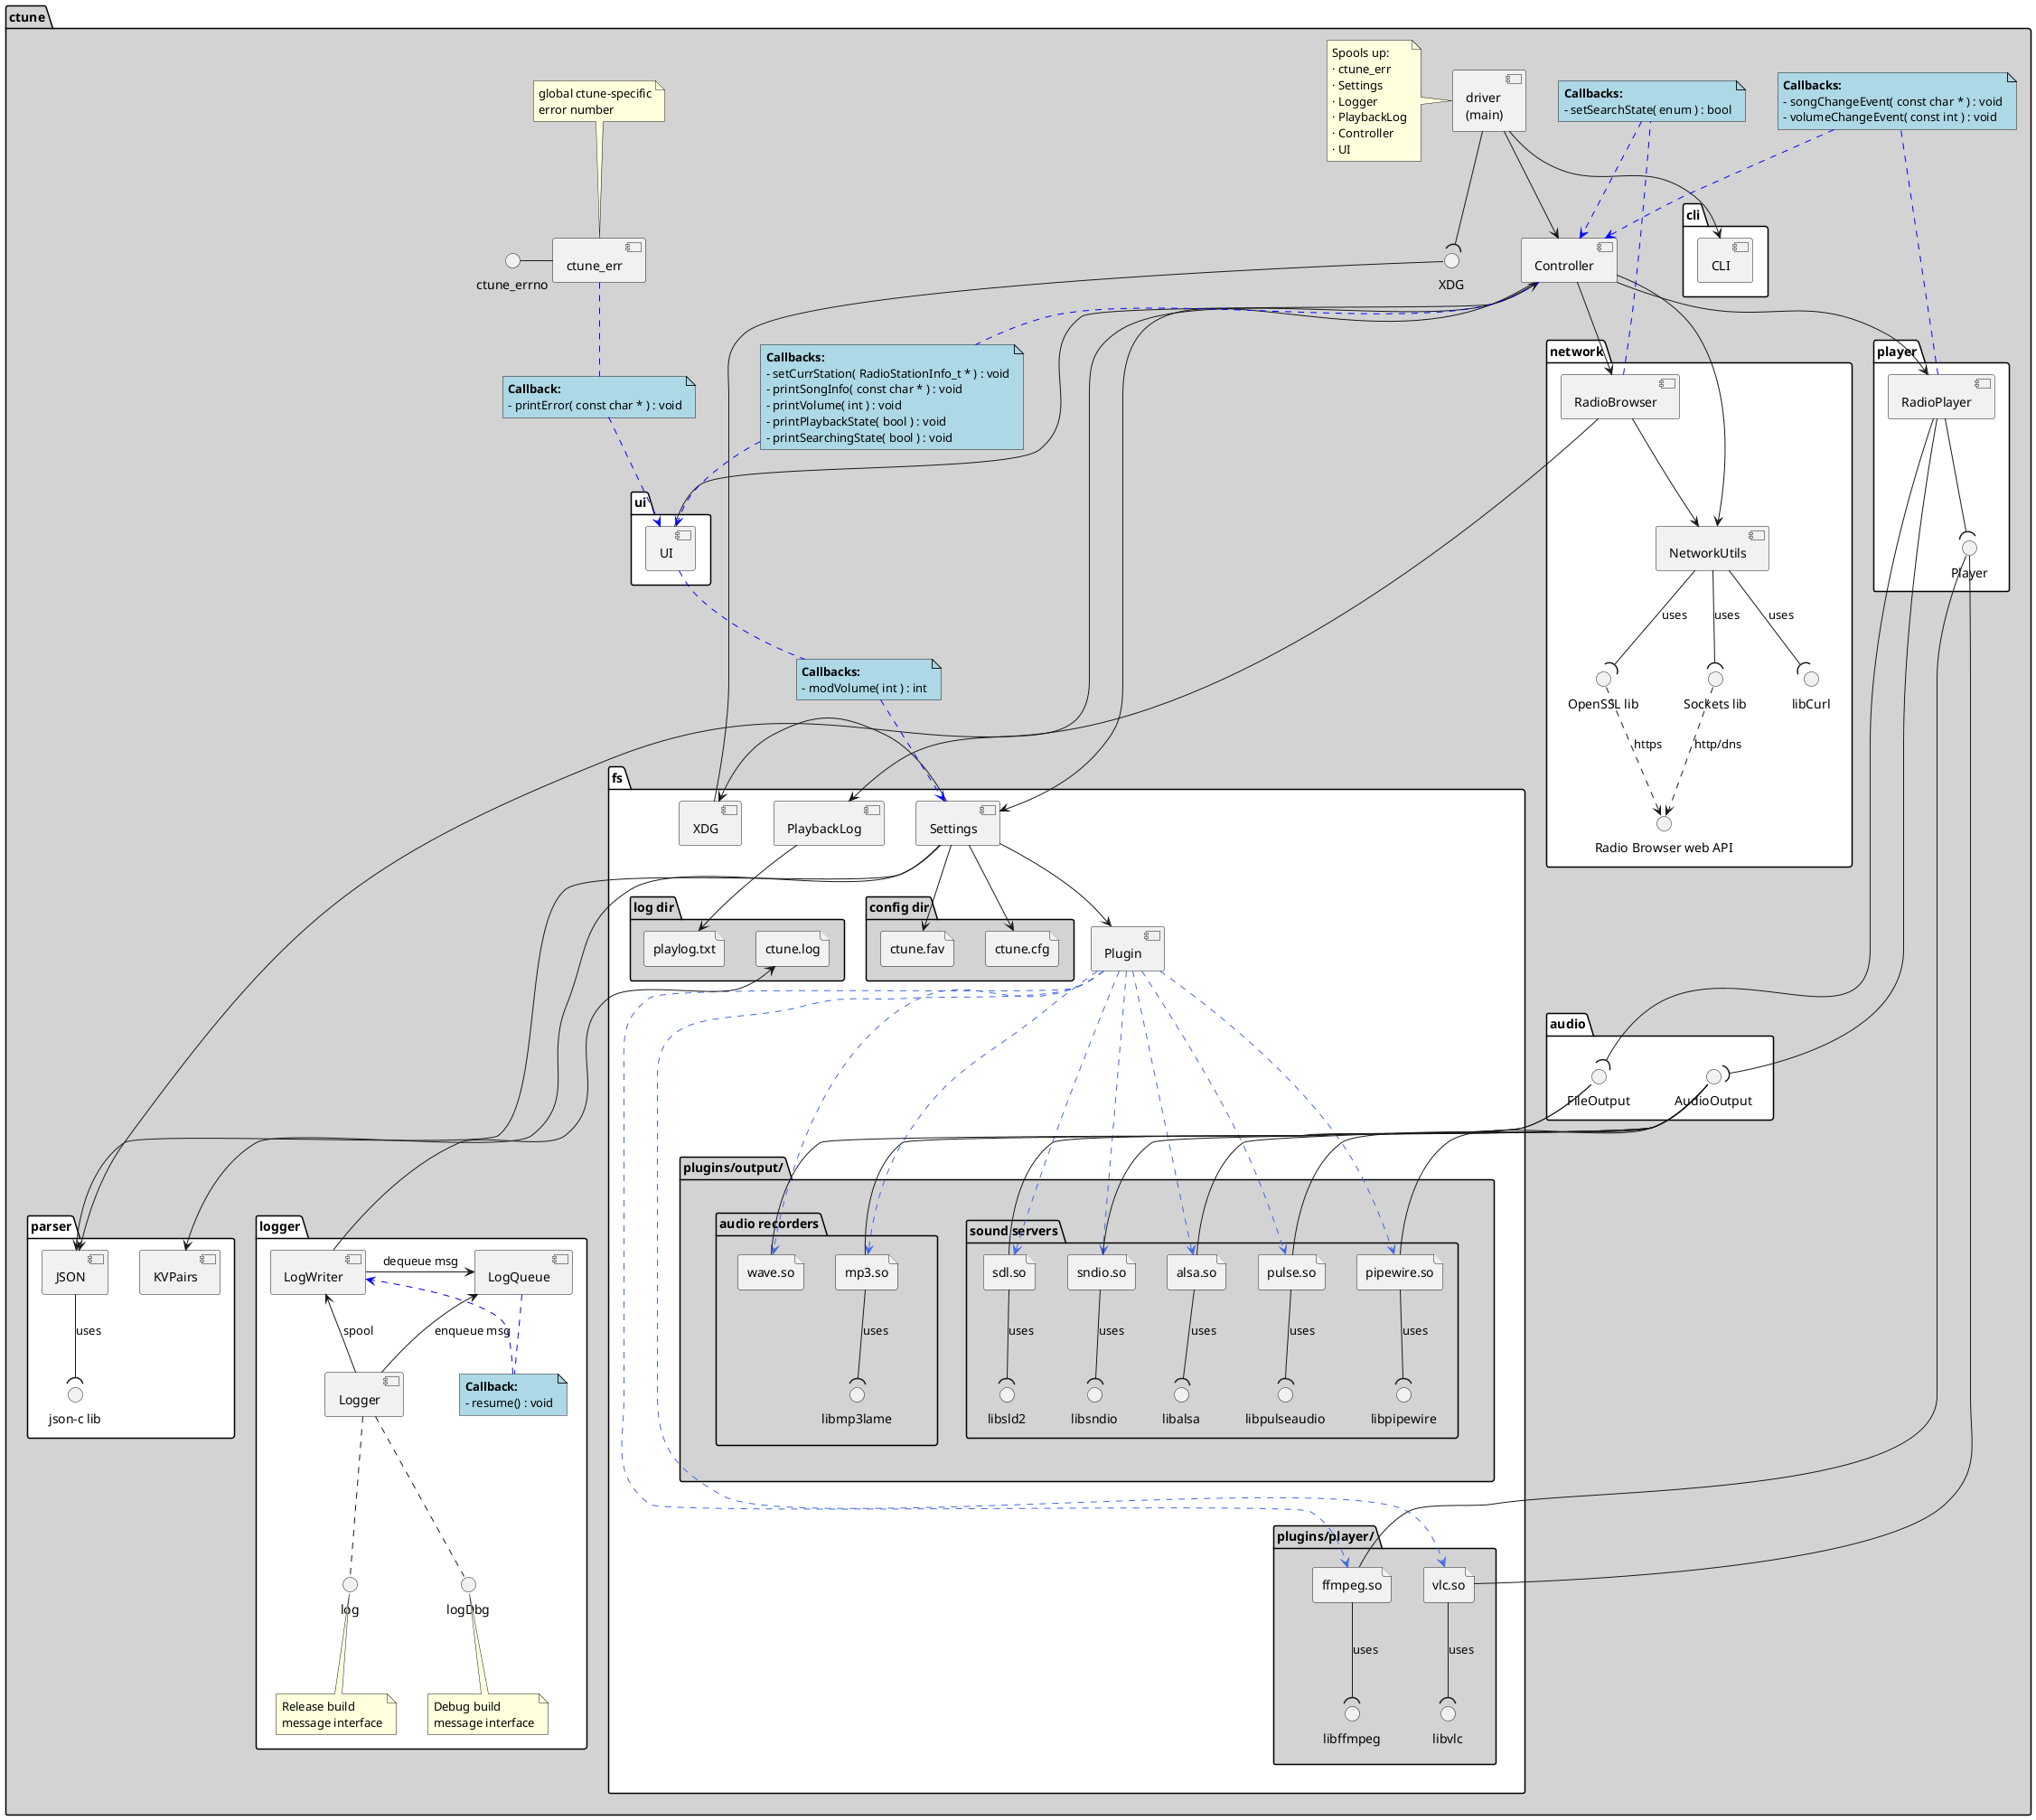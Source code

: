 @startuml

'skinparam linetype ortho
'skinparam linetype polyline

package ctune #lightgrey {
    package network #white {
        component                            NetworkUtils
        component                            RadioBrowser
        interface "Radio Browser web API" as RadioBrowserAPI
        interface "OpenSSL lib"           as OpenSSL
        interface "Sockets lib"           as Sockets
        interface "libCurl"               as Curl

        [RadioBrowser] -->  [NetworkUtils]

        NetworkUtils --( OpenSSL : "uses"
        NetworkUtils --( Sockets : "uses"
        NetworkUtils --( Curl    : "uses"
        OpenSSL      ..> RadioBrowserAPI : https
        Sockets      ..> RadioBrowserAPI : http/dns
    }

    package parser #white {
        component JSON
        interface JSONlib as "json-c lib"
        component KVPairs

        JSON --( JSONlib : uses
    }

    package fs #white {
        component PlaybackLog
        component Settings
        component XDG
        component Plugin

        package "plugins/player/" as plugins_in #lightgrey {
            file      "ffmpeg.so" as ffmpeg_plugin
            file      "vlc.so" as vlc_plugin
            interface libffmpeg
            interface libvlc

            ffmpeg_plugin -down-( libffmpeg : uses
            vlc_plugin    -down-( libvlc : uses
        }

        package "plugins/output/" as plugins_out #lightgrey {
            package "sound servers" as sound_servers {
                file "pipewire.so" as pw_plugin
                file "pulse.so" as pulse_plugin
                file "alsa.so" as alsa_plugin
                file "sdl.so" as sdl_plugin
                file "sndio.so" as sndio_plugin

                interface libpipewire
                interface libalsa
                interface libpulseaudio
                interface libsld2
                interface libsndio
            }

            package "audio recorders" as audio_recorders {
                file "wave.so" as wave_plugin
                file "mp3.so" as mp3_plugin

                interface libmp3lame
            }

            pw_plugin -down-( libpipewire : uses
            pulse_plugin -down-( libpulseaudio : uses
            alsa_plugin -down-( libalsa : uses
            sdl_plugin -down-( libsld2 : uses
            sndio_plugin -down-( libsndio : uses
            mp3_plugin -down-( libmp3lame : uses
        }

        plugins_out -[hidden]- plugins_in

        package "config dir" #lightgrey {
            file cfgfile as "ctune.cfg"
            file favfile as "ctune.fav"
        }

        package "log dir" #lightgrey {
            file playlog as "playlog.txt"
            file logfile as "ctune.log"
        }

        Plugin .[#RoyalBlue]..> ffmpeg_plugin
        Plugin .[#RoyalBlue]..> vlc_plugin
        Plugin .[#RoyalBlue]..> pw_plugin
        Plugin .[#RoyalBlue]..> pulse_plugin
        Plugin .[#RoyalBlue]..> alsa_plugin
        Plugin .[#RoyalBlue]..> sdl_plugin
        Plugin .[#RoyalBlue]..> sndio_plugin
        Plugin .[#RoyalBlue]..> wave_plugin
        Plugin .[#RoyalBlue]..> mp3_plugin

        Settings -> XDG
        Settings -down-> cfgfile
        Settings -down-> favfile

        PlaybackLog -down-> playlog
    }

    package audio #white {
        interface AudioOutput
        interface FileOutput
    }

'    player -[hidden]- audio
'    sound_servers -down[hidden]- audio_recorders
    audio_recorders -down[hidden]-- plugins_in
'    audio -[hidden]- audio_recorders
    plugins_in -left[hidden]- plugins_out

    AudioOutput -- pw_plugin
    AudioOutput -- pulse_plugin
    AudioOutput -- alsa_plugin
    AudioOutput -- sdl_plugin
    AudioOutput -- sndio_plugin
    FileOutput  -- mp3_plugin
    FileOutput  -- wave_plugin

    package player #white {
        component RadioPlayer
        interface Player

        RadioPlayer -down-( Player
    }

    Player -- ffmpeg_plugin
    Player -- vlc_plugin
    RadioPlayer --( AudioOutput
    RadioPlayer --( FileOutput

    package cli #white {
        component CLI
    }

    package ui #white {
        component UI
    }

    package logger #white {
        interface log
        interface logDbg
        component Logger
        component LogQueue
        component LogWriter

        log .up. Logger
        logDbg .up. Logger

        Logger -up-> LogQueue : enqueue msg
        Logger --> LogWriter : spool
        LogWriter -right-> LogQueue : dequeue msg
        LogWriter -up--> logfile

        note bottom of log    : Release build\nmessage interface
        note bottom of logDbg : Debug build\nmessage interface

        note "**Callback:**\n- resume() : void" as LogCB1 #lightblue
        LogQueue .[#blue].  LogCB1
        LogCB1   .[#blue].> LogWriter
    }

    interface "ctune_errno" as iErr1
    component ctune_err
    iErr1 - ctune_err
    note top of ctune_err : global ctune-specific\nerror number

    component Controller
    component "driver\n(main)" as driver

    note left of driver : Spools up:\n· ctune_err\n· Settings\n· Logger\n· PlaybackLog\n· Controller\n· UI


    driver --> CLI
    driver --> Controller
    Settings --> Plugin

    RadioBrowser -->   JSON

    Controller <--    UI
    Controller  -->   RadioPlayer
    Controller  ----> NetworkUtils
    Controller  -->   RadioBrowser
    Controller  --->  PlaybackLog
    Controller  -->   Settings

    interface iXDG as "XDG"
    iXDG -- XDG
    Settings    ----> JSON
    Settings    ----> KVPairs
    driver --( iXDG


    note "**Callbacks:**\n- setCurrStation( RadioStationInfo_t * ) : void\n- printSongInfo( const char * ) : void\n- printVolume( int ) : void\n- printPlaybackState( bool ) : void\n- printSearchingState( bool ) : void" as Callbacks1 #lightblue
    Controller .[#blue].  Callbacks1
    Callbacks1 .[#blue].> UI

    note "**Callbacks:**\n- songChangeEvent( const char * ) : void\n- volumeChangeEvent( const int ) : void" as Callbacks2 #lightblue
    RadioPlayer .[#blue].  Callbacks2
    Callbacks2  .[#blue].> Controller

    note "**Callbacks:**\n- setSearchState( enum ) : bool" as Callbacks3 #lightblue
    RadioBrowser .[#blue].  Callbacks3
    Callbacks3   .[#blue].> Controller

    note "**Callbacks:**\n- modVolume( int ) : int" as Callbacks4 #lightblue
    UI .[#blue]. Callbacks4
    Callbacks4 .[#blue].> Settings

    note "**Callback:**\n- printError( const char * ) : void" as Callbacks5 #lightblue
    ctune_err .[#blue]. Callbacks5
    Callbacks5 .[#blue].> UI

'    note "**Callback:**\n- playbackCtrl( enum ) : bool\n- songChangeEvent( const char * ) : void" as Callbacks6 #lightblue
'    AudioOutput .[#blue]. Callbacks6
'    Callbacks6 .[#blue].> Player
}
@enduml
